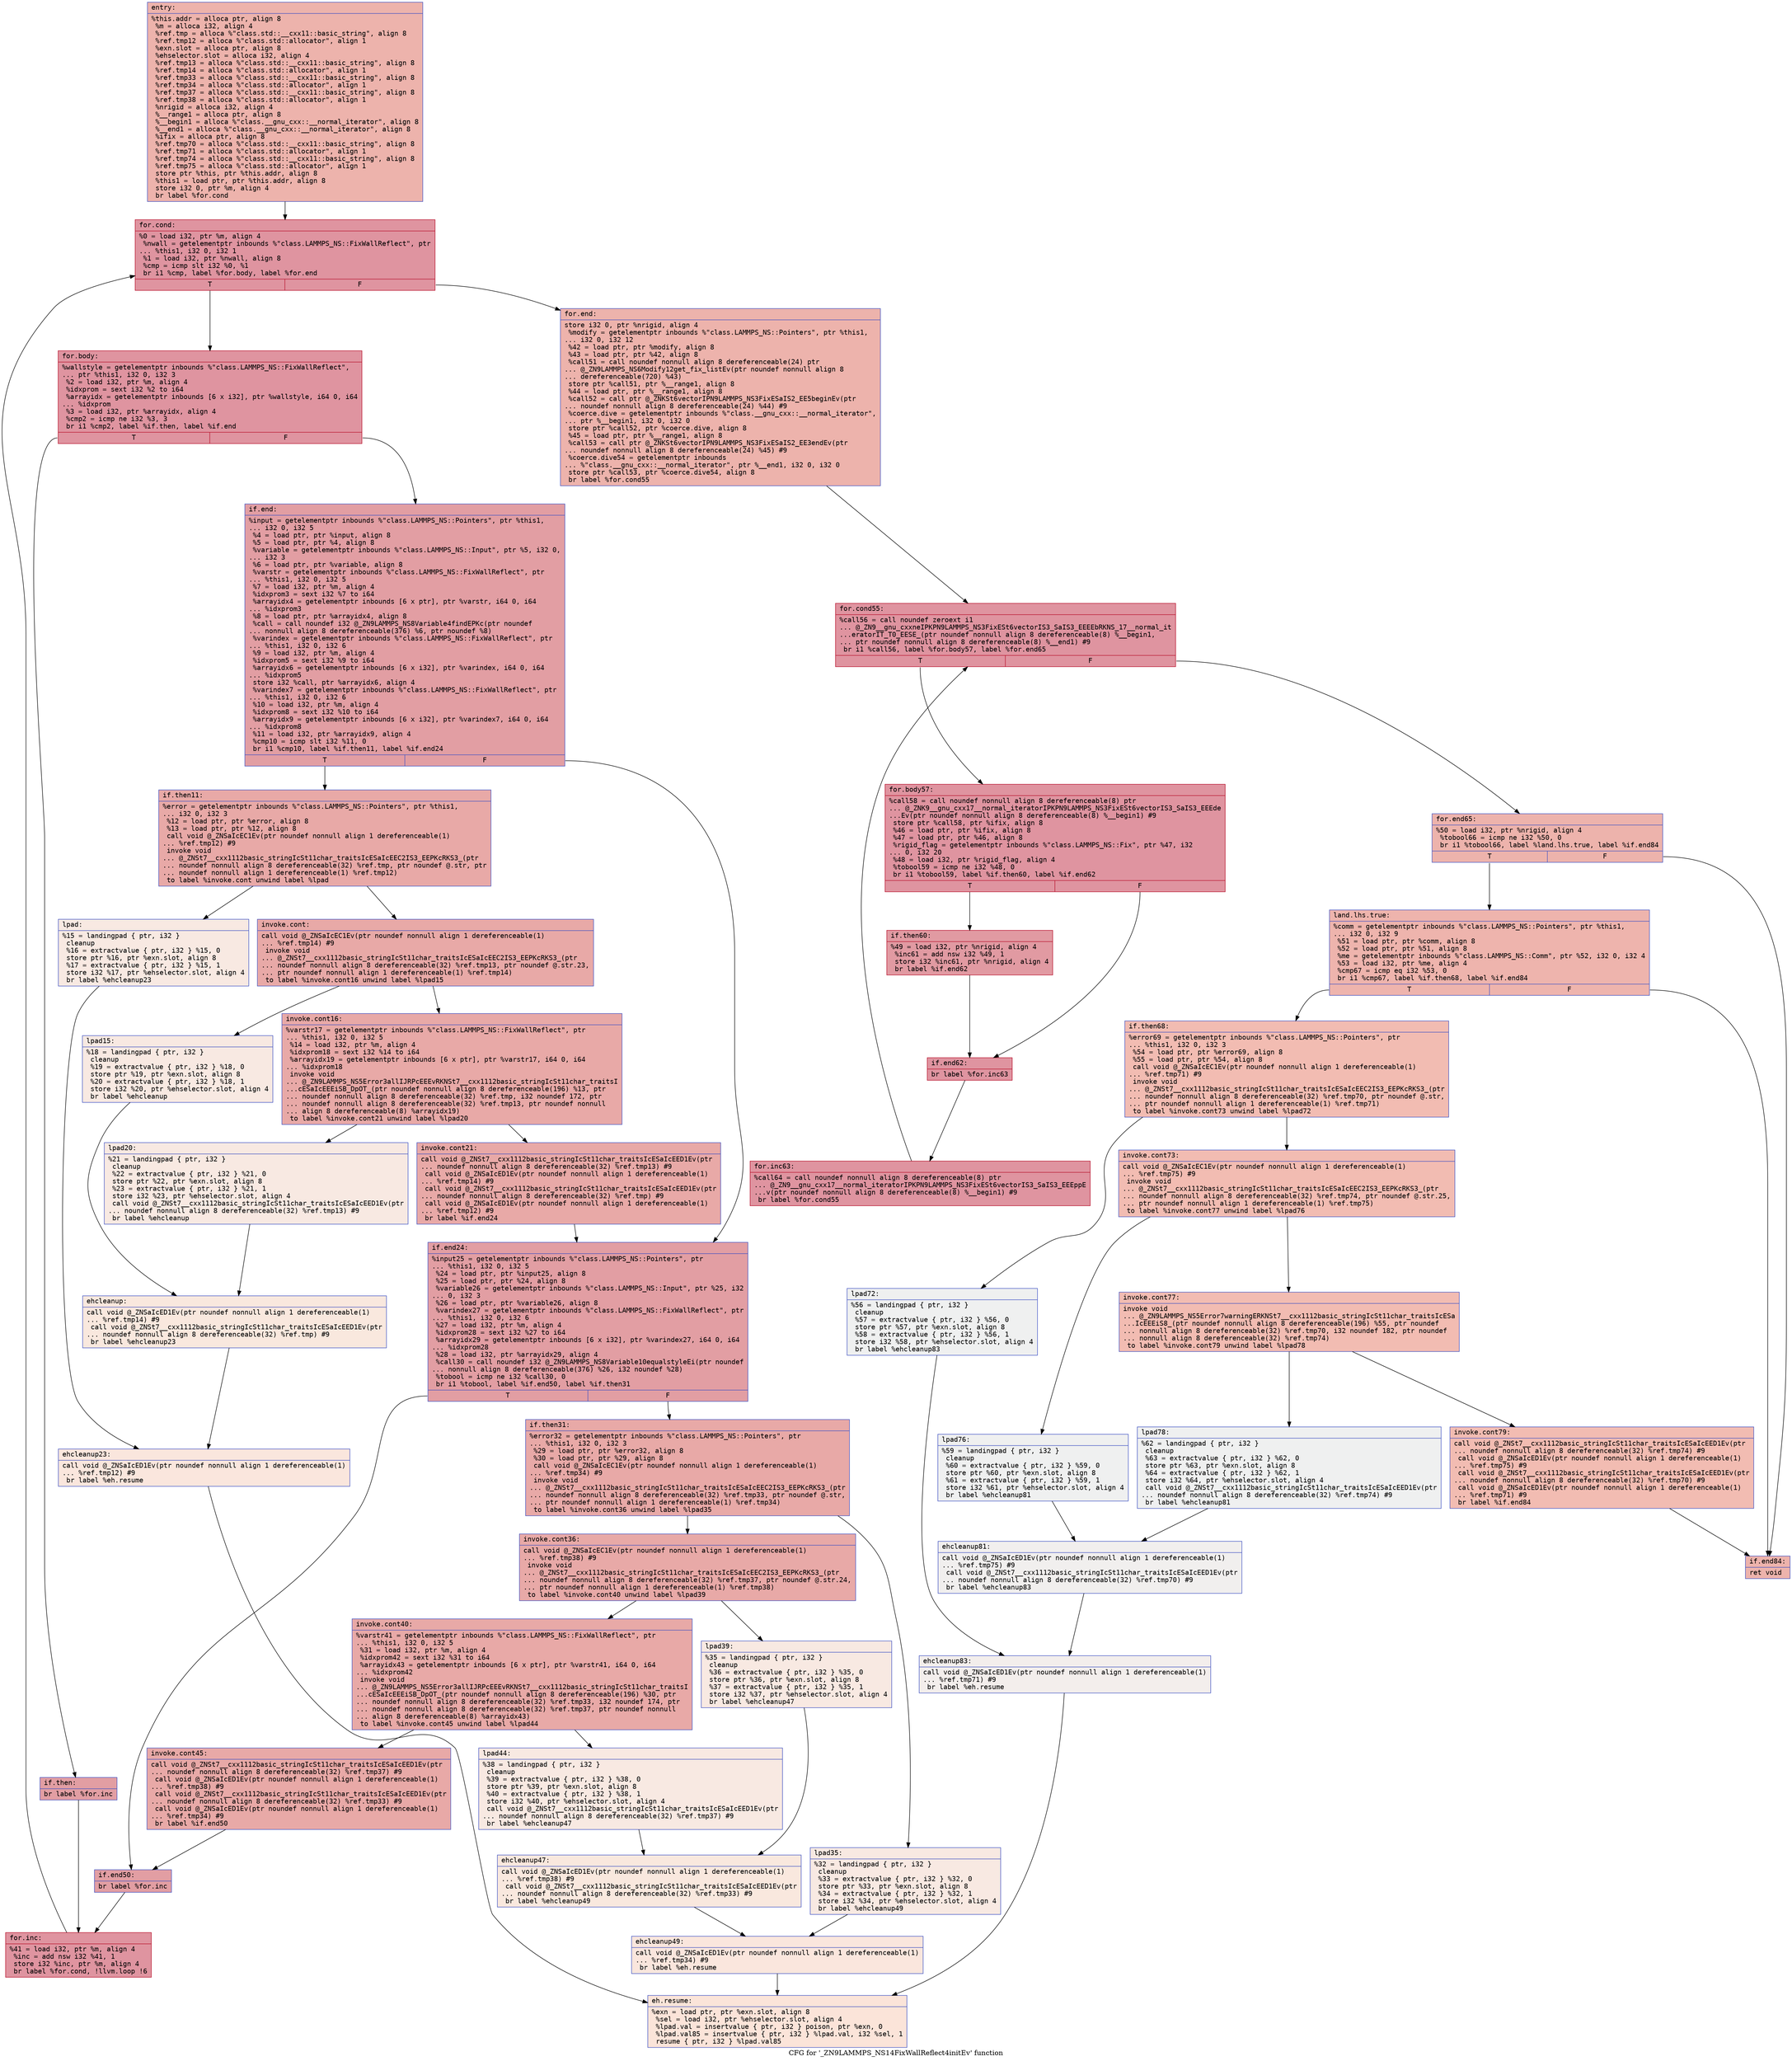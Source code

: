 digraph "CFG for '_ZN9LAMMPS_NS14FixWallReflect4initEv' function" {
	label="CFG for '_ZN9LAMMPS_NS14FixWallReflect4initEv' function";

	Node0x55d7f49bd4a0 [shape=record,color="#3d50c3ff", style=filled, fillcolor="#d6524470" fontname="Courier",label="{entry:\l|  %this.addr = alloca ptr, align 8\l  %m = alloca i32, align 4\l  %ref.tmp = alloca %\"class.std::__cxx11::basic_string\", align 8\l  %ref.tmp12 = alloca %\"class.std::allocator\", align 1\l  %exn.slot = alloca ptr, align 8\l  %ehselector.slot = alloca i32, align 4\l  %ref.tmp13 = alloca %\"class.std::__cxx11::basic_string\", align 8\l  %ref.tmp14 = alloca %\"class.std::allocator\", align 1\l  %ref.tmp33 = alloca %\"class.std::__cxx11::basic_string\", align 8\l  %ref.tmp34 = alloca %\"class.std::allocator\", align 1\l  %ref.tmp37 = alloca %\"class.std::__cxx11::basic_string\", align 8\l  %ref.tmp38 = alloca %\"class.std::allocator\", align 1\l  %nrigid = alloca i32, align 4\l  %__range1 = alloca ptr, align 8\l  %__begin1 = alloca %\"class.__gnu_cxx::__normal_iterator\", align 8\l  %__end1 = alloca %\"class.__gnu_cxx::__normal_iterator\", align 8\l  %ifix = alloca ptr, align 8\l  %ref.tmp70 = alloca %\"class.std::__cxx11::basic_string\", align 8\l  %ref.tmp71 = alloca %\"class.std::allocator\", align 1\l  %ref.tmp74 = alloca %\"class.std::__cxx11::basic_string\", align 8\l  %ref.tmp75 = alloca %\"class.std::allocator\", align 1\l  store ptr %this, ptr %this.addr, align 8\l  %this1 = load ptr, ptr %this.addr, align 8\l  store i32 0, ptr %m, align 4\l  br label %for.cond\l}"];
	Node0x55d7f49bd4a0 -> Node0x55d7f4a1a5d0[tooltip="entry -> for.cond\nProbability 100.00%" ];
	Node0x55d7f4a1a5d0 [shape=record,color="#b70d28ff", style=filled, fillcolor="#b70d2870" fontname="Courier",label="{for.cond:\l|  %0 = load i32, ptr %m, align 4\l  %nwall = getelementptr inbounds %\"class.LAMMPS_NS::FixWallReflect\", ptr\l... %this1, i32 0, i32 1\l  %1 = load i32, ptr %nwall, align 8\l  %cmp = icmp slt i32 %0, %1\l  br i1 %cmp, label %for.body, label %for.end\l|{<s0>T|<s1>F}}"];
	Node0x55d7f4a1a5d0:s0 -> Node0x55d7f49f0920[tooltip="for.cond -> for.body\nProbability 96.88%" ];
	Node0x55d7f4a1a5d0:s1 -> Node0x55d7f49f09a0[tooltip="for.cond -> for.end\nProbability 3.12%" ];
	Node0x55d7f49f0920 [shape=record,color="#b70d28ff", style=filled, fillcolor="#b70d2870" fontname="Courier",label="{for.body:\l|  %wallstyle = getelementptr inbounds %\"class.LAMMPS_NS::FixWallReflect\",\l... ptr %this1, i32 0, i32 3\l  %2 = load i32, ptr %m, align 4\l  %idxprom = sext i32 %2 to i64\l  %arrayidx = getelementptr inbounds [6 x i32], ptr %wallstyle, i64 0, i64\l... %idxprom\l  %3 = load i32, ptr %arrayidx, align 4\l  %cmp2 = icmp ne i32 %3, 3\l  br i1 %cmp2, label %if.then, label %if.end\l|{<s0>T|<s1>F}}"];
	Node0x55d7f49f0920:s0 -> Node0x55d7f49f0e30[tooltip="for.body -> if.then\nProbability 50.00%" ];
	Node0x55d7f49f0920:s1 -> Node0x55d7f49f0ea0[tooltip="for.body -> if.end\nProbability 50.00%" ];
	Node0x55d7f49f0e30 [shape=record,color="#3d50c3ff", style=filled, fillcolor="#be242e70" fontname="Courier",label="{if.then:\l|  br label %for.inc\l}"];
	Node0x55d7f49f0e30 -> Node0x55d7f49f0fc0[tooltip="if.then -> for.inc\nProbability 100.00%" ];
	Node0x55d7f49f0ea0 [shape=record,color="#3d50c3ff", style=filled, fillcolor="#be242e70" fontname="Courier",label="{if.end:\l|  %input = getelementptr inbounds %\"class.LAMMPS_NS::Pointers\", ptr %this1,\l... i32 0, i32 5\l  %4 = load ptr, ptr %input, align 8\l  %5 = load ptr, ptr %4, align 8\l  %variable = getelementptr inbounds %\"class.LAMMPS_NS::Input\", ptr %5, i32 0,\l... i32 3\l  %6 = load ptr, ptr %variable, align 8\l  %varstr = getelementptr inbounds %\"class.LAMMPS_NS::FixWallReflect\", ptr\l... %this1, i32 0, i32 5\l  %7 = load i32, ptr %m, align 4\l  %idxprom3 = sext i32 %7 to i64\l  %arrayidx4 = getelementptr inbounds [6 x ptr], ptr %varstr, i64 0, i64\l... %idxprom3\l  %8 = load ptr, ptr %arrayidx4, align 8\l  %call = call noundef i32 @_ZN9LAMMPS_NS8Variable4findEPKc(ptr noundef\l... nonnull align 8 dereferenceable(376) %6, ptr noundef %8)\l  %varindex = getelementptr inbounds %\"class.LAMMPS_NS::FixWallReflect\", ptr\l... %this1, i32 0, i32 6\l  %9 = load i32, ptr %m, align 4\l  %idxprom5 = sext i32 %9 to i64\l  %arrayidx6 = getelementptr inbounds [6 x i32], ptr %varindex, i64 0, i64\l... %idxprom5\l  store i32 %call, ptr %arrayidx6, align 4\l  %varindex7 = getelementptr inbounds %\"class.LAMMPS_NS::FixWallReflect\", ptr\l... %this1, i32 0, i32 6\l  %10 = load i32, ptr %m, align 4\l  %idxprom8 = sext i32 %10 to i64\l  %arrayidx9 = getelementptr inbounds [6 x i32], ptr %varindex7, i64 0, i64\l... %idxprom8\l  %11 = load i32, ptr %arrayidx9, align 4\l  %cmp10 = icmp slt i32 %11, 0\l  br i1 %cmp10, label %if.then11, label %if.end24\l|{<s0>T|<s1>F}}"];
	Node0x55d7f49f0ea0:s0 -> Node0x55d7f49f2730[tooltip="if.end -> if.then11\nProbability 37.50%" ];
	Node0x55d7f49f0ea0:s1 -> Node0x55d7f49f27b0[tooltip="if.end -> if.end24\nProbability 62.50%" ];
	Node0x55d7f49f2730 [shape=record,color="#3d50c3ff", style=filled, fillcolor="#ca3b3770" fontname="Courier",label="{if.then11:\l|  %error = getelementptr inbounds %\"class.LAMMPS_NS::Pointers\", ptr %this1,\l... i32 0, i32 3\l  %12 = load ptr, ptr %error, align 8\l  %13 = load ptr, ptr %12, align 8\l  call void @_ZNSaIcEC1Ev(ptr noundef nonnull align 1 dereferenceable(1)\l... %ref.tmp12) #9\l  invoke void\l... @_ZNSt7__cxx1112basic_stringIcSt11char_traitsIcESaIcEEC2IS3_EEPKcRKS3_(ptr\l... noundef nonnull align 8 dereferenceable(32) %ref.tmp, ptr noundef @.str, ptr\l... noundef nonnull align 1 dereferenceable(1) %ref.tmp12)\l          to label %invoke.cont unwind label %lpad\l}"];
	Node0x55d7f49f2730 -> Node0x55d7f49f2c40[tooltip="if.then11 -> invoke.cont\nProbability 100.00%" ];
	Node0x55d7f49f2730 -> Node0x55d7f49f2cc0[tooltip="if.then11 -> lpad\nProbability 0.00%" ];
	Node0x55d7f49f2c40 [shape=record,color="#3d50c3ff", style=filled, fillcolor="#ca3b3770" fontname="Courier",label="{invoke.cont:\l|  call void @_ZNSaIcEC1Ev(ptr noundef nonnull align 1 dereferenceable(1)\l... %ref.tmp14) #9\l  invoke void\l... @_ZNSt7__cxx1112basic_stringIcSt11char_traitsIcESaIcEEC2IS3_EEPKcRKS3_(ptr\l... noundef nonnull align 8 dereferenceable(32) %ref.tmp13, ptr noundef @.str.23,\l... ptr noundef nonnull align 1 dereferenceable(1) %ref.tmp14)\l          to label %invoke.cont16 unwind label %lpad15\l}"];
	Node0x55d7f49f2c40 -> Node0x55d7f49f2fe0[tooltip="invoke.cont -> invoke.cont16\nProbability 100.00%" ];
	Node0x55d7f49f2c40 -> Node0x55d7f49f3030[tooltip="invoke.cont -> lpad15\nProbability 0.00%" ];
	Node0x55d7f49f2fe0 [shape=record,color="#3d50c3ff", style=filled, fillcolor="#ca3b3770" fontname="Courier",label="{invoke.cont16:\l|  %varstr17 = getelementptr inbounds %\"class.LAMMPS_NS::FixWallReflect\", ptr\l... %this1, i32 0, i32 5\l  %14 = load i32, ptr %m, align 4\l  %idxprom18 = sext i32 %14 to i64\l  %arrayidx19 = getelementptr inbounds [6 x ptr], ptr %varstr17, i64 0, i64\l... %idxprom18\l  invoke void\l... @_ZN9LAMMPS_NS5Error3allIJRPcEEEvRKNSt7__cxx1112basic_stringIcSt11char_traitsI\l...cESaIcEEEiSB_DpOT_(ptr noundef nonnull align 8 dereferenceable(196) %13, ptr\l... noundef nonnull align 8 dereferenceable(32) %ref.tmp, i32 noundef 172, ptr\l... noundef nonnull align 8 dereferenceable(32) %ref.tmp13, ptr noundef nonnull\l... align 8 dereferenceable(8) %arrayidx19)\l          to label %invoke.cont21 unwind label %lpad20\l}"];
	Node0x55d7f49f2fe0 -> Node0x55d7f49f2f90[tooltip="invoke.cont16 -> invoke.cont21\nProbability 100.00%" ];
	Node0x55d7f49f2fe0 -> Node0x55d7f49f3660[tooltip="invoke.cont16 -> lpad20\nProbability 0.00%" ];
	Node0x55d7f49f2f90 [shape=record,color="#3d50c3ff", style=filled, fillcolor="#ca3b3770" fontname="Courier",label="{invoke.cont21:\l|  call void @_ZNSt7__cxx1112basic_stringIcSt11char_traitsIcESaIcEED1Ev(ptr\l... noundef nonnull align 8 dereferenceable(32) %ref.tmp13) #9\l  call void @_ZNSaIcED1Ev(ptr noundef nonnull align 1 dereferenceable(1)\l... %ref.tmp14) #9\l  call void @_ZNSt7__cxx1112basic_stringIcSt11char_traitsIcESaIcEED1Ev(ptr\l... noundef nonnull align 8 dereferenceable(32) %ref.tmp) #9\l  call void @_ZNSaIcED1Ev(ptr noundef nonnull align 1 dereferenceable(1)\l... %ref.tmp12) #9\l  br label %if.end24\l}"];
	Node0x55d7f49f2f90 -> Node0x55d7f49f27b0[tooltip="invoke.cont21 -> if.end24\nProbability 100.00%" ];
	Node0x55d7f49f2cc0 [shape=record,color="#3d50c3ff", style=filled, fillcolor="#efcebd70" fontname="Courier",label="{lpad:\l|  %15 = landingpad \{ ptr, i32 \}\l          cleanup\l  %16 = extractvalue \{ ptr, i32 \} %15, 0\l  store ptr %16, ptr %exn.slot, align 8\l  %17 = extractvalue \{ ptr, i32 \} %15, 1\l  store i32 %17, ptr %ehselector.slot, align 4\l  br label %ehcleanup23\l}"];
	Node0x55d7f49f2cc0 -> Node0x55d7f49f4000[tooltip="lpad -> ehcleanup23\nProbability 100.00%" ];
	Node0x55d7f49f3030 [shape=record,color="#3d50c3ff", style=filled, fillcolor="#efcebd70" fontname="Courier",label="{lpad15:\l|  %18 = landingpad \{ ptr, i32 \}\l          cleanup\l  %19 = extractvalue \{ ptr, i32 \} %18, 0\l  store ptr %19, ptr %exn.slot, align 8\l  %20 = extractvalue \{ ptr, i32 \} %18, 1\l  store i32 %20, ptr %ehselector.slot, align 4\l  br label %ehcleanup\l}"];
	Node0x55d7f49f3030 -> Node0x55d7f49f4300[tooltip="lpad15 -> ehcleanup\nProbability 100.00%" ];
	Node0x55d7f49f3660 [shape=record,color="#3d50c3ff", style=filled, fillcolor="#efcebd70" fontname="Courier",label="{lpad20:\l|  %21 = landingpad \{ ptr, i32 \}\l          cleanup\l  %22 = extractvalue \{ ptr, i32 \} %21, 0\l  store ptr %22, ptr %exn.slot, align 8\l  %23 = extractvalue \{ ptr, i32 \} %21, 1\l  store i32 %23, ptr %ehselector.slot, align 4\l  call void @_ZNSt7__cxx1112basic_stringIcSt11char_traitsIcESaIcEED1Ev(ptr\l... noundef nonnull align 8 dereferenceable(32) %ref.tmp13) #9\l  br label %ehcleanup\l}"];
	Node0x55d7f49f3660 -> Node0x55d7f49f4300[tooltip="lpad20 -> ehcleanup\nProbability 100.00%" ];
	Node0x55d7f49f4300 [shape=record,color="#3d50c3ff", style=filled, fillcolor="#f2cab570" fontname="Courier",label="{ehcleanup:\l|  call void @_ZNSaIcED1Ev(ptr noundef nonnull align 1 dereferenceable(1)\l... %ref.tmp14) #9\l  call void @_ZNSt7__cxx1112basic_stringIcSt11char_traitsIcESaIcEED1Ev(ptr\l... noundef nonnull align 8 dereferenceable(32) %ref.tmp) #9\l  br label %ehcleanup23\l}"];
	Node0x55d7f49f4300 -> Node0x55d7f49f4000[tooltip="ehcleanup -> ehcleanup23\nProbability 100.00%" ];
	Node0x55d7f49f4000 [shape=record,color="#3d50c3ff", style=filled, fillcolor="#f3c7b170" fontname="Courier",label="{ehcleanup23:\l|  call void @_ZNSaIcED1Ev(ptr noundef nonnull align 1 dereferenceable(1)\l... %ref.tmp12) #9\l  br label %eh.resume\l}"];
	Node0x55d7f49f4000 -> Node0x55d7f4a22e70[tooltip="ehcleanup23 -> eh.resume\nProbability 100.00%" ];
	Node0x55d7f49f27b0 [shape=record,color="#3d50c3ff", style=filled, fillcolor="#be242e70" fontname="Courier",label="{if.end24:\l|  %input25 = getelementptr inbounds %\"class.LAMMPS_NS::Pointers\", ptr\l... %this1, i32 0, i32 5\l  %24 = load ptr, ptr %input25, align 8\l  %25 = load ptr, ptr %24, align 8\l  %variable26 = getelementptr inbounds %\"class.LAMMPS_NS::Input\", ptr %25, i32\l... 0, i32 3\l  %26 = load ptr, ptr %variable26, align 8\l  %varindex27 = getelementptr inbounds %\"class.LAMMPS_NS::FixWallReflect\", ptr\l... %this1, i32 0, i32 6\l  %27 = load i32, ptr %m, align 4\l  %idxprom28 = sext i32 %27 to i64\l  %arrayidx29 = getelementptr inbounds [6 x i32], ptr %varindex27, i64 0, i64\l... %idxprom28\l  %28 = load i32, ptr %arrayidx29, align 4\l  %call30 = call noundef i32 @_ZN9LAMMPS_NS8Variable10equalstyleEi(ptr noundef\l... nonnull align 8 dereferenceable(376) %26, i32 noundef %28)\l  %tobool = icmp ne i32 %call30, 0\l  br i1 %tobool, label %if.end50, label %if.then31\l|{<s0>T|<s1>F}}"];
	Node0x55d7f49f27b0:s0 -> Node0x55d7f4a238a0[tooltip="if.end24 -> if.end50\nProbability 62.50%" ];
	Node0x55d7f49f27b0:s1 -> Node0x55d7f4a238f0[tooltip="if.end24 -> if.then31\nProbability 37.50%" ];
	Node0x55d7f4a238f0 [shape=record,color="#3d50c3ff", style=filled, fillcolor="#ca3b3770" fontname="Courier",label="{if.then31:\l|  %error32 = getelementptr inbounds %\"class.LAMMPS_NS::Pointers\", ptr\l... %this1, i32 0, i32 3\l  %29 = load ptr, ptr %error32, align 8\l  %30 = load ptr, ptr %29, align 8\l  call void @_ZNSaIcEC1Ev(ptr noundef nonnull align 1 dereferenceable(1)\l... %ref.tmp34) #9\l  invoke void\l... @_ZNSt7__cxx1112basic_stringIcSt11char_traitsIcESaIcEEC2IS3_EEPKcRKS3_(ptr\l... noundef nonnull align 8 dereferenceable(32) %ref.tmp33, ptr noundef @.str,\l... ptr noundef nonnull align 1 dereferenceable(1) %ref.tmp34)\l          to label %invoke.cont36 unwind label %lpad35\l}"];
	Node0x55d7f4a238f0 -> Node0x55d7f4a23de0[tooltip="if.then31 -> invoke.cont36\nProbability 100.00%" ];
	Node0x55d7f4a238f0 -> Node0x55d7f4a23e60[tooltip="if.then31 -> lpad35\nProbability 0.00%" ];
	Node0x55d7f4a23de0 [shape=record,color="#3d50c3ff", style=filled, fillcolor="#ca3b3770" fontname="Courier",label="{invoke.cont36:\l|  call void @_ZNSaIcEC1Ev(ptr noundef nonnull align 1 dereferenceable(1)\l... %ref.tmp38) #9\l  invoke void\l... @_ZNSt7__cxx1112basic_stringIcSt11char_traitsIcESaIcEEC2IS3_EEPKcRKS3_(ptr\l... noundef nonnull align 8 dereferenceable(32) %ref.tmp37, ptr noundef @.str.24,\l... ptr noundef nonnull align 1 dereferenceable(1) %ref.tmp38)\l          to label %invoke.cont40 unwind label %lpad39\l}"];
	Node0x55d7f4a23de0 -> Node0x55d7f4a241e0[tooltip="invoke.cont36 -> invoke.cont40\nProbability 100.00%" ];
	Node0x55d7f4a23de0 -> Node0x55d7f4a24230[tooltip="invoke.cont36 -> lpad39\nProbability 0.00%" ];
	Node0x55d7f4a241e0 [shape=record,color="#3d50c3ff", style=filled, fillcolor="#ca3b3770" fontname="Courier",label="{invoke.cont40:\l|  %varstr41 = getelementptr inbounds %\"class.LAMMPS_NS::FixWallReflect\", ptr\l... %this1, i32 0, i32 5\l  %31 = load i32, ptr %m, align 4\l  %idxprom42 = sext i32 %31 to i64\l  %arrayidx43 = getelementptr inbounds [6 x ptr], ptr %varstr41, i64 0, i64\l... %idxprom42\l  invoke void\l... @_ZN9LAMMPS_NS5Error3allIJRPcEEEvRKNSt7__cxx1112basic_stringIcSt11char_traitsI\l...cESaIcEEEiSB_DpOT_(ptr noundef nonnull align 8 dereferenceable(196) %30, ptr\l... noundef nonnull align 8 dereferenceable(32) %ref.tmp33, i32 noundef 174, ptr\l... noundef nonnull align 8 dereferenceable(32) %ref.tmp37, ptr noundef nonnull\l... align 8 dereferenceable(8) %arrayidx43)\l          to label %invoke.cont45 unwind label %lpad44\l}"];
	Node0x55d7f4a241e0 -> Node0x55d7f4a24190[tooltip="invoke.cont40 -> invoke.cont45\nProbability 100.00%" ];
	Node0x55d7f4a241e0 -> Node0x55d7f4a24860[tooltip="invoke.cont40 -> lpad44\nProbability 0.00%" ];
	Node0x55d7f4a24190 [shape=record,color="#3d50c3ff", style=filled, fillcolor="#ca3b3770" fontname="Courier",label="{invoke.cont45:\l|  call void @_ZNSt7__cxx1112basic_stringIcSt11char_traitsIcESaIcEED1Ev(ptr\l... noundef nonnull align 8 dereferenceable(32) %ref.tmp37) #9\l  call void @_ZNSaIcED1Ev(ptr noundef nonnull align 1 dereferenceable(1)\l... %ref.tmp38) #9\l  call void @_ZNSt7__cxx1112basic_stringIcSt11char_traitsIcESaIcEED1Ev(ptr\l... noundef nonnull align 8 dereferenceable(32) %ref.tmp33) #9\l  call void @_ZNSaIcED1Ev(ptr noundef nonnull align 1 dereferenceable(1)\l... %ref.tmp34) #9\l  br label %if.end50\l}"];
	Node0x55d7f4a24190 -> Node0x55d7f4a238a0[tooltip="invoke.cont45 -> if.end50\nProbability 100.00%" ];
	Node0x55d7f4a23e60 [shape=record,color="#3d50c3ff", style=filled, fillcolor="#efcebd70" fontname="Courier",label="{lpad35:\l|  %32 = landingpad \{ ptr, i32 \}\l          cleanup\l  %33 = extractvalue \{ ptr, i32 \} %32, 0\l  store ptr %33, ptr %exn.slot, align 8\l  %34 = extractvalue \{ ptr, i32 \} %32, 1\l  store i32 %34, ptr %ehselector.slot, align 4\l  br label %ehcleanup49\l}"];
	Node0x55d7f4a23e60 -> Node0x55d7f4a25200[tooltip="lpad35 -> ehcleanup49\nProbability 100.00%" ];
	Node0x55d7f4a24230 [shape=record,color="#3d50c3ff", style=filled, fillcolor="#efcebd70" fontname="Courier",label="{lpad39:\l|  %35 = landingpad \{ ptr, i32 \}\l          cleanup\l  %36 = extractvalue \{ ptr, i32 \} %35, 0\l  store ptr %36, ptr %exn.slot, align 8\l  %37 = extractvalue \{ ptr, i32 \} %35, 1\l  store i32 %37, ptr %ehselector.slot, align 4\l  br label %ehcleanup47\l}"];
	Node0x55d7f4a24230 -> Node0x55d7f4a25500[tooltip="lpad39 -> ehcleanup47\nProbability 100.00%" ];
	Node0x55d7f4a24860 [shape=record,color="#3d50c3ff", style=filled, fillcolor="#efcebd70" fontname="Courier",label="{lpad44:\l|  %38 = landingpad \{ ptr, i32 \}\l          cleanup\l  %39 = extractvalue \{ ptr, i32 \} %38, 0\l  store ptr %39, ptr %exn.slot, align 8\l  %40 = extractvalue \{ ptr, i32 \} %38, 1\l  store i32 %40, ptr %ehselector.slot, align 4\l  call void @_ZNSt7__cxx1112basic_stringIcSt11char_traitsIcESaIcEED1Ev(ptr\l... noundef nonnull align 8 dereferenceable(32) %ref.tmp37) #9\l  br label %ehcleanup47\l}"];
	Node0x55d7f4a24860 -> Node0x55d7f4a25500[tooltip="lpad44 -> ehcleanup47\nProbability 100.00%" ];
	Node0x55d7f4a25500 [shape=record,color="#3d50c3ff", style=filled, fillcolor="#f2cab570" fontname="Courier",label="{ehcleanup47:\l|  call void @_ZNSaIcED1Ev(ptr noundef nonnull align 1 dereferenceable(1)\l... %ref.tmp38) #9\l  call void @_ZNSt7__cxx1112basic_stringIcSt11char_traitsIcESaIcEED1Ev(ptr\l... noundef nonnull align 8 dereferenceable(32) %ref.tmp33) #9\l  br label %ehcleanup49\l}"];
	Node0x55d7f4a25500 -> Node0x55d7f4a25200[tooltip="ehcleanup47 -> ehcleanup49\nProbability 100.00%" ];
	Node0x55d7f4a25200 [shape=record,color="#3d50c3ff", style=filled, fillcolor="#f3c7b170" fontname="Courier",label="{ehcleanup49:\l|  call void @_ZNSaIcED1Ev(ptr noundef nonnull align 1 dereferenceable(1)\l... %ref.tmp34) #9\l  br label %eh.resume\l}"];
	Node0x55d7f4a25200 -> Node0x55d7f4a22e70[tooltip="ehcleanup49 -> eh.resume\nProbability 100.00%" ];
	Node0x55d7f4a238a0 [shape=record,color="#3d50c3ff", style=filled, fillcolor="#be242e70" fontname="Courier",label="{if.end50:\l|  br label %for.inc\l}"];
	Node0x55d7f4a238a0 -> Node0x55d7f49f0fc0[tooltip="if.end50 -> for.inc\nProbability 100.00%" ];
	Node0x55d7f49f0fc0 [shape=record,color="#b70d28ff", style=filled, fillcolor="#b70d2870" fontname="Courier",label="{for.inc:\l|  %41 = load i32, ptr %m, align 4\l  %inc = add nsw i32 %41, 1\l  store i32 %inc, ptr %m, align 4\l  br label %for.cond, !llvm.loop !6\l}"];
	Node0x55d7f49f0fc0 -> Node0x55d7f4a1a5d0[tooltip="for.inc -> for.cond\nProbability 100.00%" ];
	Node0x55d7f49f09a0 [shape=record,color="#3d50c3ff", style=filled, fillcolor="#d6524470" fontname="Courier",label="{for.end:\l|  store i32 0, ptr %nrigid, align 4\l  %modify = getelementptr inbounds %\"class.LAMMPS_NS::Pointers\", ptr %this1,\l... i32 0, i32 12\l  %42 = load ptr, ptr %modify, align 8\l  %43 = load ptr, ptr %42, align 8\l  %call51 = call noundef nonnull align 8 dereferenceable(24) ptr\l... @_ZN9LAMMPS_NS6Modify12get_fix_listEv(ptr noundef nonnull align 8\l... dereferenceable(720) %43)\l  store ptr %call51, ptr %__range1, align 8\l  %44 = load ptr, ptr %__range1, align 8\l  %call52 = call ptr @_ZNKSt6vectorIPN9LAMMPS_NS3FixESaIS2_EE5beginEv(ptr\l... noundef nonnull align 8 dereferenceable(24) %44) #9\l  %coerce.dive = getelementptr inbounds %\"class.__gnu_cxx::__normal_iterator\",\l... ptr %__begin1, i32 0, i32 0\l  store ptr %call52, ptr %coerce.dive, align 8\l  %45 = load ptr, ptr %__range1, align 8\l  %call53 = call ptr @_ZNKSt6vectorIPN9LAMMPS_NS3FixESaIS2_EE3endEv(ptr\l... noundef nonnull align 8 dereferenceable(24) %45) #9\l  %coerce.dive54 = getelementptr inbounds\l... %\"class.__gnu_cxx::__normal_iterator\", ptr %__end1, i32 0, i32 0\l  store ptr %call53, ptr %coerce.dive54, align 8\l  br label %for.cond55\l}"];
	Node0x55d7f49f09a0 -> Node0x55d7f4a26f80[tooltip="for.end -> for.cond55\nProbability 100.00%" ];
	Node0x55d7f4a26f80 [shape=record,color="#b70d28ff", style=filled, fillcolor="#b70d2870" fontname="Courier",label="{for.cond55:\l|  %call56 = call noundef zeroext i1\l... @_ZN9__gnu_cxxneIPKPN9LAMMPS_NS3FixESt6vectorIS3_SaIS3_EEEEbRKNS_17__normal_it\l...eratorIT_T0_EESE_(ptr noundef nonnull align 8 dereferenceable(8) %__begin1,\l... ptr noundef nonnull align 8 dereferenceable(8) %__end1) #9\l  br i1 %call56, label %for.body57, label %for.end65\l|{<s0>T|<s1>F}}"];
	Node0x55d7f4a26f80:s0 -> Node0x55d7f4a273a0[tooltip="for.cond55 -> for.body57\nProbability 96.88%" ];
	Node0x55d7f4a26f80:s1 -> Node0x55d7f4a27480[tooltip="for.cond55 -> for.end65\nProbability 3.12%" ];
	Node0x55d7f4a273a0 [shape=record,color="#b70d28ff", style=filled, fillcolor="#b70d2870" fontname="Courier",label="{for.body57:\l|  %call58 = call noundef nonnull align 8 dereferenceable(8) ptr\l... @_ZNK9__gnu_cxx17__normal_iteratorIPKPN9LAMMPS_NS3FixESt6vectorIS3_SaIS3_EEEde\l...Ev(ptr noundef nonnull align 8 dereferenceable(8) %__begin1) #9\l  store ptr %call58, ptr %ifix, align 8\l  %46 = load ptr, ptr %ifix, align 8\l  %47 = load ptr, ptr %46, align 8\l  %rigid_flag = getelementptr inbounds %\"class.LAMMPS_NS::Fix\", ptr %47, i32\l... 0, i32 20\l  %48 = load i32, ptr %rigid_flag, align 4\l  %tobool59 = icmp ne i32 %48, 0\l  br i1 %tobool59, label %if.then60, label %if.end62\l|{<s0>T|<s1>F}}"];
	Node0x55d7f4a273a0:s0 -> Node0x55d7f49f24e0[tooltip="for.body57 -> if.then60\nProbability 62.50%" ];
	Node0x55d7f4a273a0:s1 -> Node0x55d7f49f2560[tooltip="for.body57 -> if.end62\nProbability 37.50%" ];
	Node0x55d7f49f24e0 [shape=record,color="#b70d28ff", style=filled, fillcolor="#bb1b2c70" fontname="Courier",label="{if.then60:\l|  %49 = load i32, ptr %nrigid, align 4\l  %inc61 = add nsw i32 %49, 1\l  store i32 %inc61, ptr %nrigid, align 4\l  br label %if.end62\l}"];
	Node0x55d7f49f24e0 -> Node0x55d7f49f2560[tooltip="if.then60 -> if.end62\nProbability 100.00%" ];
	Node0x55d7f49f2560 [shape=record,color="#b70d28ff", style=filled, fillcolor="#b70d2870" fontname="Courier",label="{if.end62:\l|  br label %for.inc63\l}"];
	Node0x55d7f49f2560 -> Node0x55d7f4a28e40[tooltip="if.end62 -> for.inc63\nProbability 100.00%" ];
	Node0x55d7f4a28e40 [shape=record,color="#b70d28ff", style=filled, fillcolor="#b70d2870" fontname="Courier",label="{for.inc63:\l|  %call64 = call noundef nonnull align 8 dereferenceable(8) ptr\l... @_ZN9__gnu_cxx17__normal_iteratorIPKPN9LAMMPS_NS3FixESt6vectorIS3_SaIS3_EEEppE\l...v(ptr noundef nonnull align 8 dereferenceable(8) %__begin1) #9\l  br label %for.cond55\l}"];
	Node0x55d7f4a28e40 -> Node0x55d7f4a26f80[tooltip="for.inc63 -> for.cond55\nProbability 100.00%" ];
	Node0x55d7f4a27480 [shape=record,color="#3d50c3ff", style=filled, fillcolor="#d6524470" fontname="Courier",label="{for.end65:\l|  %50 = load i32, ptr %nrigid, align 4\l  %tobool66 = icmp ne i32 %50, 0\l  br i1 %tobool66, label %land.lhs.true, label %if.end84\l|{<s0>T|<s1>F}}"];
	Node0x55d7f4a27480:s0 -> Node0x55d7f4a292d0[tooltip="for.end65 -> land.lhs.true\nProbability 62.50%" ];
	Node0x55d7f4a27480:s1 -> Node0x55d7f4a29350[tooltip="for.end65 -> if.end84\nProbability 37.50%" ];
	Node0x55d7f4a292d0 [shape=record,color="#3d50c3ff", style=filled, fillcolor="#d8564670" fontname="Courier",label="{land.lhs.true:\l|  %comm = getelementptr inbounds %\"class.LAMMPS_NS::Pointers\", ptr %this1,\l... i32 0, i32 9\l  %51 = load ptr, ptr %comm, align 8\l  %52 = load ptr, ptr %51, align 8\l  %me = getelementptr inbounds %\"class.LAMMPS_NS::Comm\", ptr %52, i32 0, i32 4\l  %53 = load i32, ptr %me, align 4\l  %cmp67 = icmp eq i32 %53, 0\l  br i1 %cmp67, label %if.then68, label %if.end84\l|{<s0>T|<s1>F}}"];
	Node0x55d7f4a292d0:s0 -> Node0x55d7f4a29870[tooltip="land.lhs.true -> if.then68\nProbability 37.50%" ];
	Node0x55d7f4a292d0:s1 -> Node0x55d7f4a29350[tooltip="land.lhs.true -> if.end84\nProbability 62.50%" ];
	Node0x55d7f4a29870 [shape=record,color="#3d50c3ff", style=filled, fillcolor="#e1675170" fontname="Courier",label="{if.then68:\l|  %error69 = getelementptr inbounds %\"class.LAMMPS_NS::Pointers\", ptr\l... %this1, i32 0, i32 3\l  %54 = load ptr, ptr %error69, align 8\l  %55 = load ptr, ptr %54, align 8\l  call void @_ZNSaIcEC1Ev(ptr noundef nonnull align 1 dereferenceable(1)\l... %ref.tmp71) #9\l  invoke void\l... @_ZNSt7__cxx1112basic_stringIcSt11char_traitsIcESaIcEEC2IS3_EEPKcRKS3_(ptr\l... noundef nonnull align 8 dereferenceable(32) %ref.tmp70, ptr noundef @.str,\l... ptr noundef nonnull align 1 dereferenceable(1) %ref.tmp71)\l          to label %invoke.cont73 unwind label %lpad72\l}"];
	Node0x55d7f4a29870 -> Node0x55d7f4a29d00[tooltip="if.then68 -> invoke.cont73\nProbability 100.00%" ];
	Node0x55d7f4a29870 -> Node0x55d7f4a29d80[tooltip="if.then68 -> lpad72\nProbability 0.00%" ];
	Node0x55d7f4a29d00 [shape=record,color="#3d50c3ff", style=filled, fillcolor="#e1675170" fontname="Courier",label="{invoke.cont73:\l|  call void @_ZNSaIcEC1Ev(ptr noundef nonnull align 1 dereferenceable(1)\l... %ref.tmp75) #9\l  invoke void\l... @_ZNSt7__cxx1112basic_stringIcSt11char_traitsIcESaIcEEC2IS3_EEPKcRKS3_(ptr\l... noundef nonnull align 8 dereferenceable(32) %ref.tmp74, ptr noundef @.str.25,\l... ptr noundef nonnull align 1 dereferenceable(1) %ref.tmp75)\l          to label %invoke.cont77 unwind label %lpad76\l}"];
	Node0x55d7f4a29d00 -> Node0x55d7f4a2a100[tooltip="invoke.cont73 -> invoke.cont77\nProbability 100.00%" ];
	Node0x55d7f4a29d00 -> Node0x55d7f4a2a150[tooltip="invoke.cont73 -> lpad76\nProbability 0.00%" ];
	Node0x55d7f4a2a100 [shape=record,color="#3d50c3ff", style=filled, fillcolor="#e1675170" fontname="Courier",label="{invoke.cont77:\l|  invoke void\l... @_ZN9LAMMPS_NS5Error7warningERKNSt7__cxx1112basic_stringIcSt11char_traitsIcESa\l...IcEEEiS8_(ptr noundef nonnull align 8 dereferenceable(196) %55, ptr noundef\l... nonnull align 8 dereferenceable(32) %ref.tmp70, i32 noundef 182, ptr noundef\l... nonnull align 8 dereferenceable(32) %ref.tmp74)\l          to label %invoke.cont79 unwind label %lpad78\l}"];
	Node0x55d7f4a2a100 -> Node0x55d7f4a2a0b0[tooltip="invoke.cont77 -> invoke.cont79\nProbability 100.00%" ];
	Node0x55d7f4a2a100 -> Node0x55d7f4a2a470[tooltip="invoke.cont77 -> lpad78\nProbability 0.00%" ];
	Node0x55d7f4a2a0b0 [shape=record,color="#3d50c3ff", style=filled, fillcolor="#e1675170" fontname="Courier",label="{invoke.cont79:\l|  call void @_ZNSt7__cxx1112basic_stringIcSt11char_traitsIcESaIcEED1Ev(ptr\l... noundef nonnull align 8 dereferenceable(32) %ref.tmp74) #9\l  call void @_ZNSaIcED1Ev(ptr noundef nonnull align 1 dereferenceable(1)\l... %ref.tmp75) #9\l  call void @_ZNSt7__cxx1112basic_stringIcSt11char_traitsIcESaIcEED1Ev(ptr\l... noundef nonnull align 8 dereferenceable(32) %ref.tmp70) #9\l  call void @_ZNSaIcED1Ev(ptr noundef nonnull align 1 dereferenceable(1)\l... %ref.tmp71) #9\l  br label %if.end84\l}"];
	Node0x55d7f4a2a0b0 -> Node0x55d7f4a29350[tooltip="invoke.cont79 -> if.end84\nProbability 100.00%" ];
	Node0x55d7f4a29d80 [shape=record,color="#3d50c3ff", style=filled, fillcolor="#dbdcde70" fontname="Courier",label="{lpad72:\l|  %56 = landingpad \{ ptr, i32 \}\l          cleanup\l  %57 = extractvalue \{ ptr, i32 \} %56, 0\l  store ptr %57, ptr %exn.slot, align 8\l  %58 = extractvalue \{ ptr, i32 \} %56, 1\l  store i32 %58, ptr %ehselector.slot, align 4\l  br label %ehcleanup83\l}"];
	Node0x55d7f4a29d80 -> Node0x55d7f4a2af30[tooltip="lpad72 -> ehcleanup83\nProbability 100.00%" ];
	Node0x55d7f4a2a150 [shape=record,color="#3d50c3ff", style=filled, fillcolor="#dbdcde70" fontname="Courier",label="{lpad76:\l|  %59 = landingpad \{ ptr, i32 \}\l          cleanup\l  %60 = extractvalue \{ ptr, i32 \} %59, 0\l  store ptr %60, ptr %exn.slot, align 8\l  %61 = extractvalue \{ ptr, i32 \} %59, 1\l  store i32 %61, ptr %ehselector.slot, align 4\l  br label %ehcleanup81\l}"];
	Node0x55d7f4a2a150 -> Node0x55d7f4a2b2a0[tooltip="lpad76 -> ehcleanup81\nProbability 100.00%" ];
	Node0x55d7f4a2a470 [shape=record,color="#3d50c3ff", style=filled, fillcolor="#dbdcde70" fontname="Courier",label="{lpad78:\l|  %62 = landingpad \{ ptr, i32 \}\l          cleanup\l  %63 = extractvalue \{ ptr, i32 \} %62, 0\l  store ptr %63, ptr %exn.slot, align 8\l  %64 = extractvalue \{ ptr, i32 \} %62, 1\l  store i32 %64, ptr %ehselector.slot, align 4\l  call void @_ZNSt7__cxx1112basic_stringIcSt11char_traitsIcESaIcEED1Ev(ptr\l... noundef nonnull align 8 dereferenceable(32) %ref.tmp74) #9\l  br label %ehcleanup81\l}"];
	Node0x55d7f4a2a470 -> Node0x55d7f4a2b2a0[tooltip="lpad78 -> ehcleanup81\nProbability 100.00%" ];
	Node0x55d7f4a2b2a0 [shape=record,color="#3d50c3ff", style=filled, fillcolor="#e0dbd870" fontname="Courier",label="{ehcleanup81:\l|  call void @_ZNSaIcED1Ev(ptr noundef nonnull align 1 dereferenceable(1)\l... %ref.tmp75) #9\l  call void @_ZNSt7__cxx1112basic_stringIcSt11char_traitsIcESaIcEED1Ev(ptr\l... noundef nonnull align 8 dereferenceable(32) %ref.tmp70) #9\l  br label %ehcleanup83\l}"];
	Node0x55d7f4a2b2a0 -> Node0x55d7f4a2af30[tooltip="ehcleanup81 -> ehcleanup83\nProbability 100.00%" ];
	Node0x55d7f4a2af30 [shape=record,color="#3d50c3ff", style=filled, fillcolor="#e3d9d370" fontname="Courier",label="{ehcleanup83:\l|  call void @_ZNSaIcED1Ev(ptr noundef nonnull align 1 dereferenceable(1)\l... %ref.tmp71) #9\l  br label %eh.resume\l}"];
	Node0x55d7f4a2af30 -> Node0x55d7f4a22e70[tooltip="ehcleanup83 -> eh.resume\nProbability 100.00%" ];
	Node0x55d7f4a29350 [shape=record,color="#3d50c3ff", style=filled, fillcolor="#d6524470" fontname="Courier",label="{if.end84:\l|  ret void\l}"];
	Node0x55d7f4a22e70 [shape=record,color="#3d50c3ff", style=filled, fillcolor="#f5c1a970" fontname="Courier",label="{eh.resume:\l|  %exn = load ptr, ptr %exn.slot, align 8\l  %sel = load i32, ptr %ehselector.slot, align 4\l  %lpad.val = insertvalue \{ ptr, i32 \} poison, ptr %exn, 0\l  %lpad.val85 = insertvalue \{ ptr, i32 \} %lpad.val, i32 %sel, 1\l  resume \{ ptr, i32 \} %lpad.val85\l}"];
}
